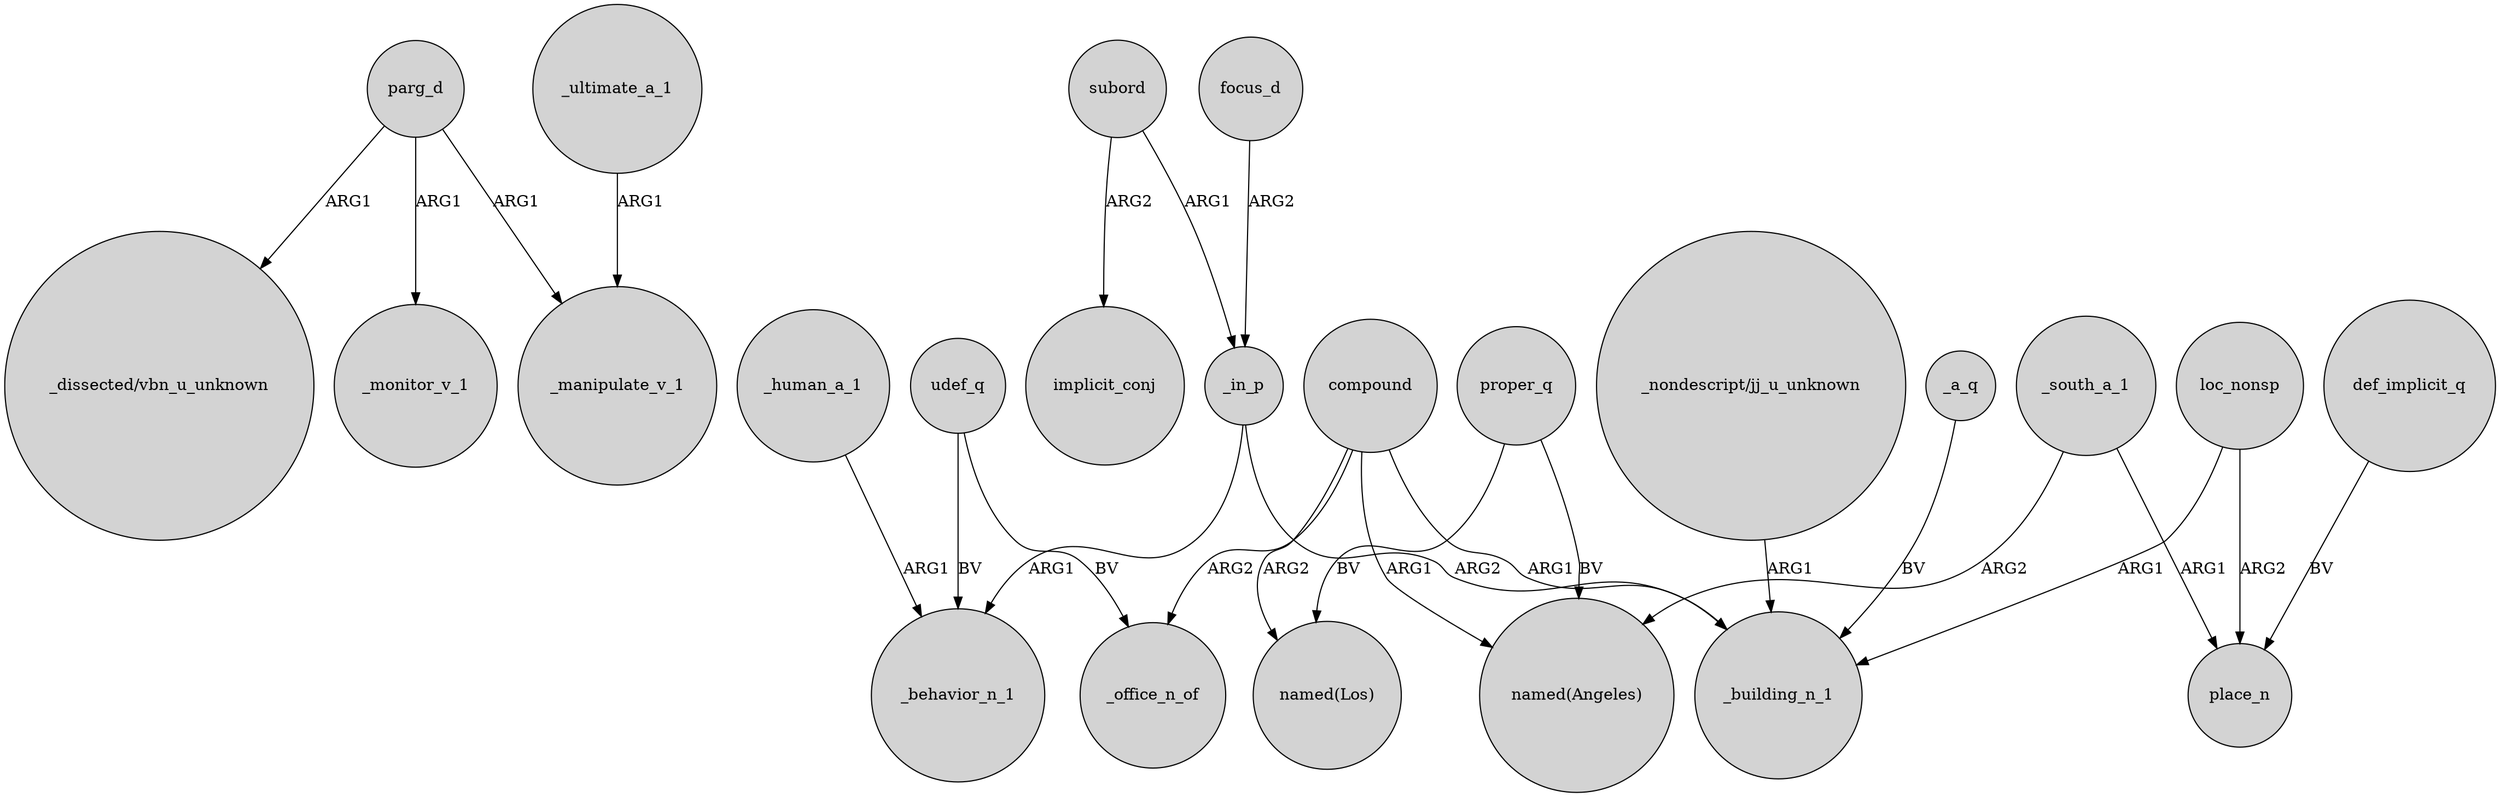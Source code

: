 digraph {
	node [shape=circle style=filled]
	parg_d -> _manipulate_v_1 [label=ARG1]
	_human_a_1 -> _behavior_n_1 [label=ARG1]
	def_implicit_q -> place_n [label=BV]
	udef_q -> _behavior_n_1 [label=BV]
	_south_a_1 -> "named(Angeles)" [label=ARG2]
	compound -> "named(Los)" [label=ARG2]
	_ultimate_a_1 -> _manipulate_v_1 [label=ARG1]
	_in_p -> _behavior_n_1 [label=ARG1]
	compound -> _building_n_1 [label=ARG1]
	loc_nonsp -> _building_n_1 [label=ARG1]
	subord -> _in_p [label=ARG1]
	"_nondescript/jj_u_unknown" -> _building_n_1 [label=ARG1]
	subord -> implicit_conj [label=ARG2]
	udef_q -> _office_n_of [label=BV]
	_a_q -> _building_n_1 [label=BV]
	compound -> "named(Angeles)" [label=ARG1]
	compound -> _office_n_of [label=ARG2]
	focus_d -> _in_p [label=ARG2]
	proper_q -> "named(Los)" [label=BV]
	proper_q -> "named(Angeles)" [label=BV]
	loc_nonsp -> place_n [label=ARG2]
	parg_d -> "_dissected/vbn_u_unknown" [label=ARG1]
	_south_a_1 -> place_n [label=ARG1]
	parg_d -> _monitor_v_1 [label=ARG1]
	_in_p -> _building_n_1 [label=ARG2]
}
